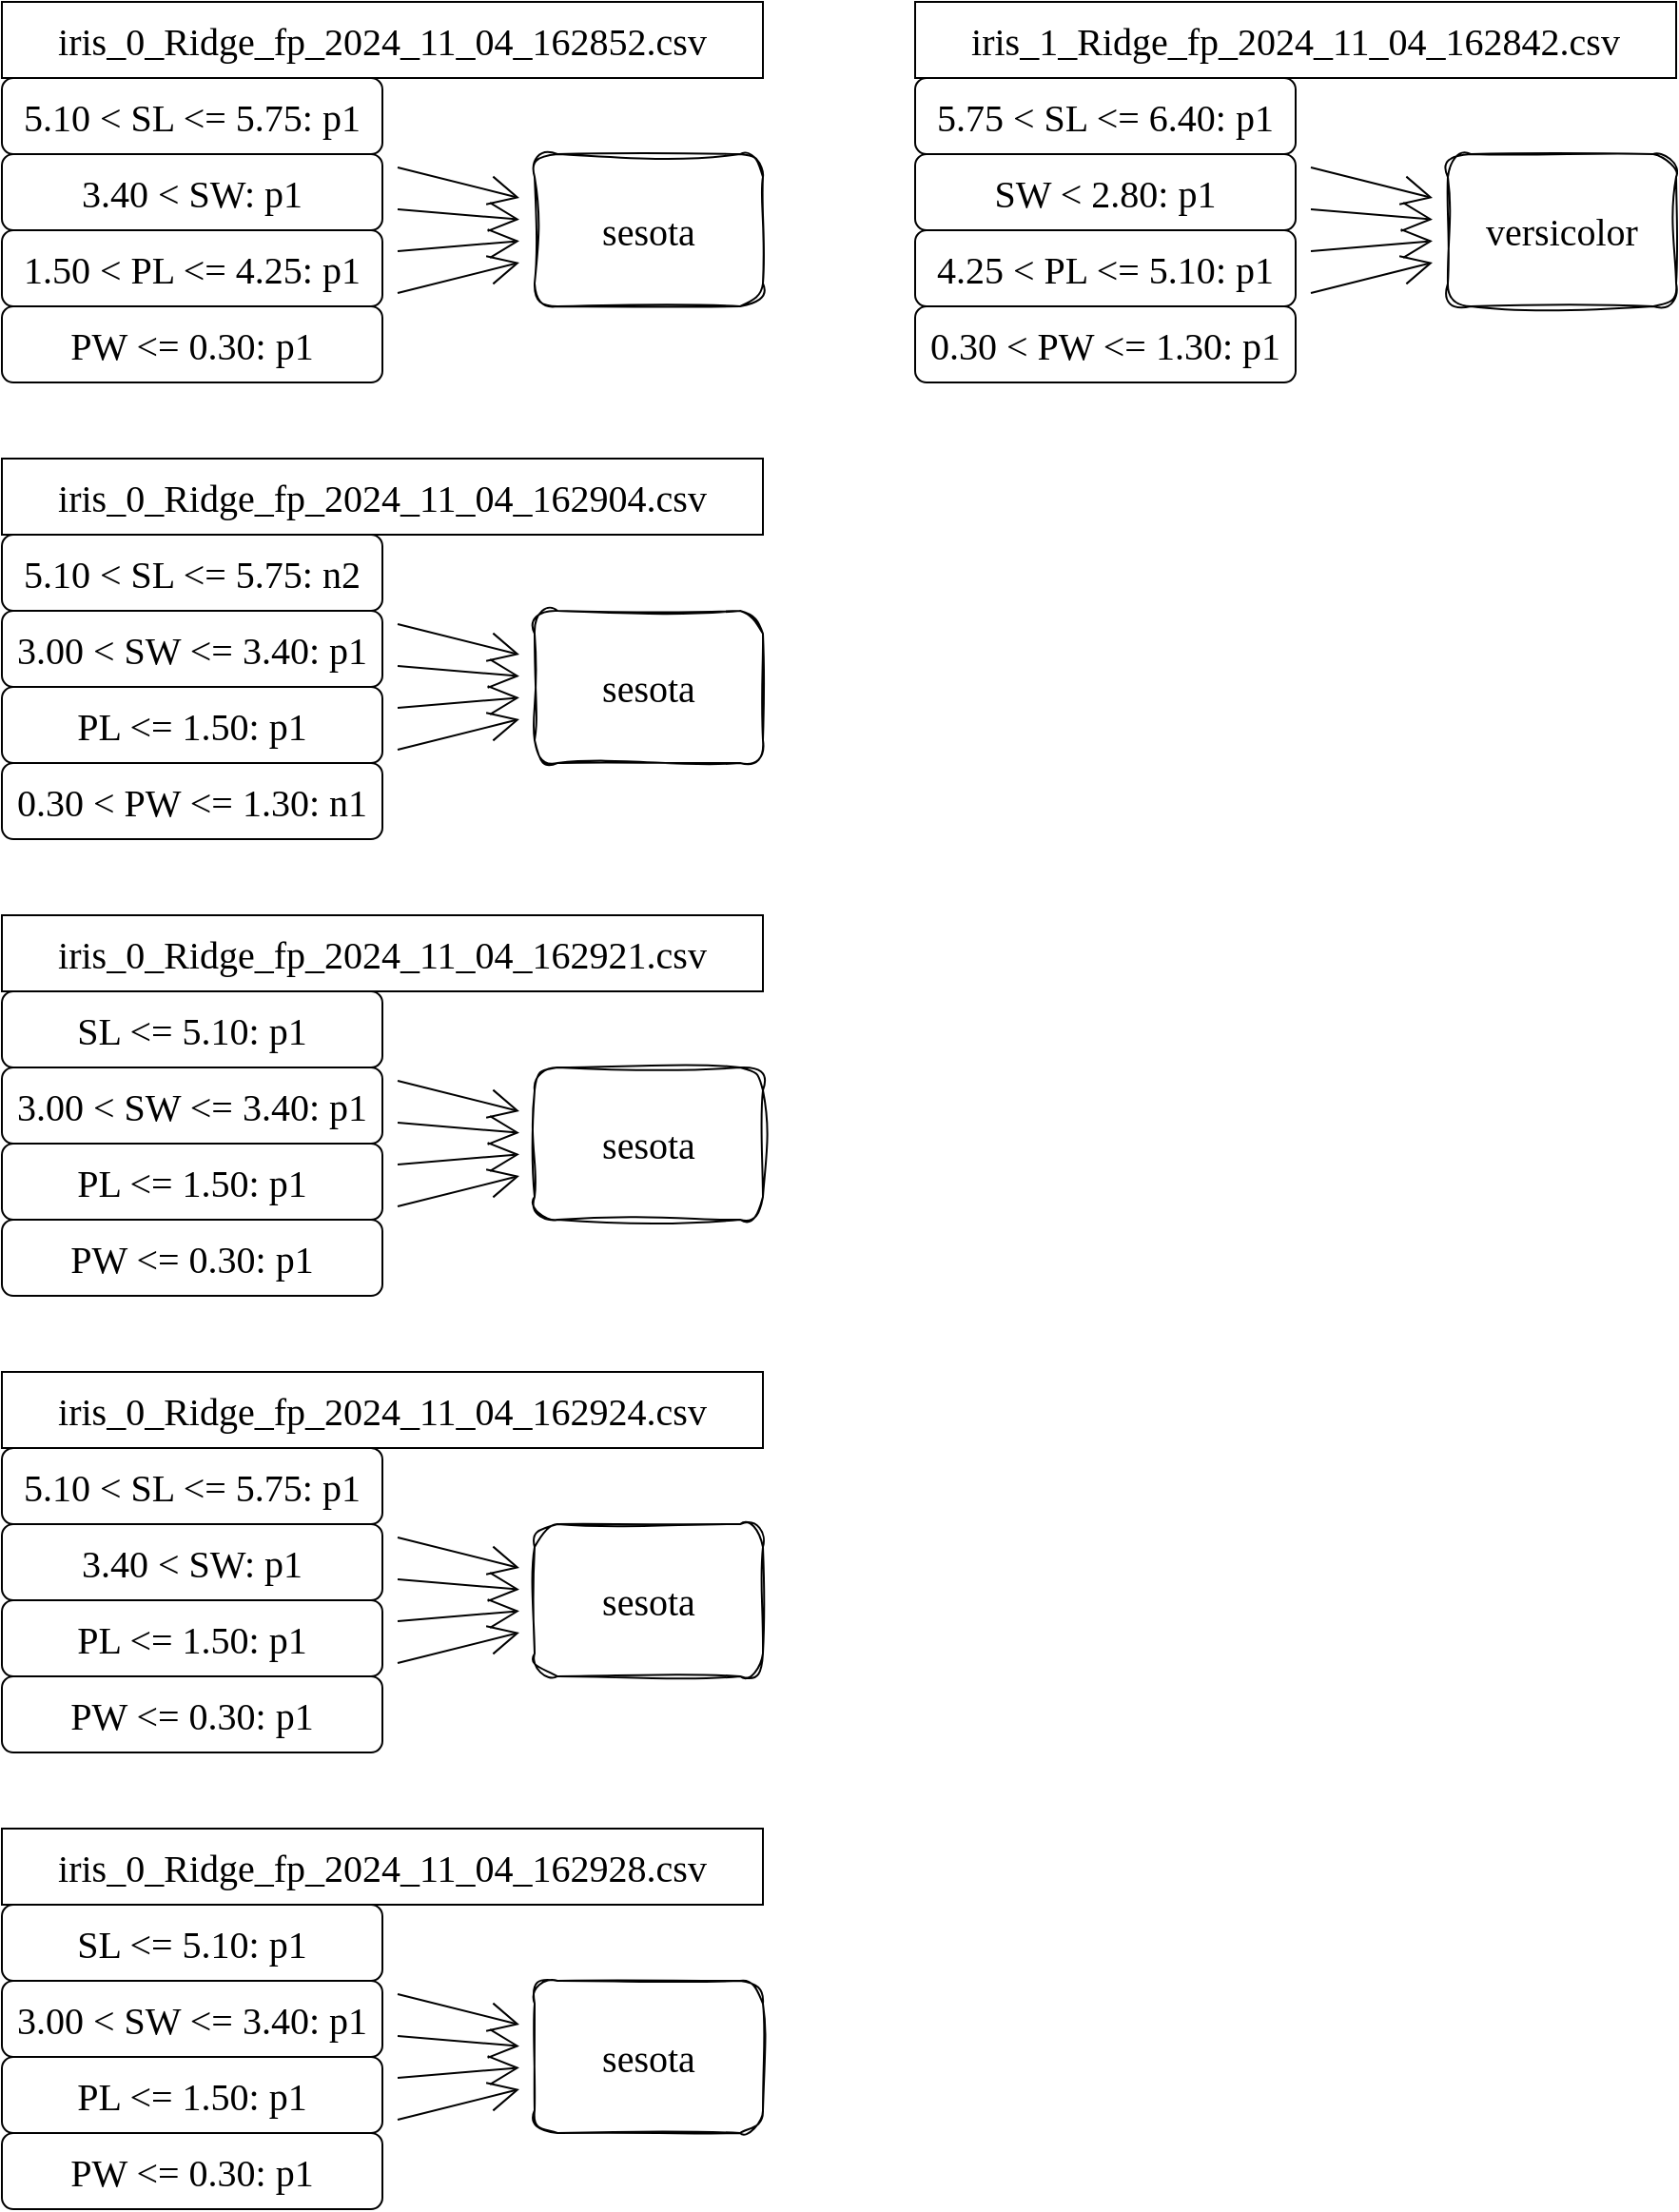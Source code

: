 <mxfile version="24.7.17">
  <diagram name="Page-1" id="emXwoQElGsBJx4wPXqjg">
    <mxGraphModel dx="2693" dy="1219" grid="1" gridSize="10" guides="1" tooltips="1" connect="1" arrows="1" fold="1" page="1" pageScale="1" pageWidth="850" pageHeight="1100" math="0" shadow="0">
      <root>
        <mxCell id="0" />
        <mxCell id="1" parent="0" />
        <mxCell id="acVLIip2d5TXFT_uysF2-4" style="edgeStyle=none;curved=1;rounded=0;orthogonalLoop=1;jettySize=auto;html=1;fontFamily=Architects Daughter;fontSource=https%3A%2F%2Ffonts.googleapis.com%2Fcss%3Ffamily%3DArchitects%2BDaughter;fontSize=16;startSize=14;endArrow=open;endSize=14;sourcePerimeterSpacing=8;targetPerimeterSpacing=8;endFill=0;" edge="1" parent="1" source="Z_r1T4huVq3F6B1xQD4C-1" target="acVLIip2d5TXFT_uysF2-3">
          <mxGeometry relative="1" as="geometry">
            <mxPoint x="-580" y="280" as="targetPoint" />
          </mxGeometry>
        </mxCell>
        <mxCell id="Z_r1T4huVq3F6B1xQD4C-1" value="PW &amp;lt;= 0.30: p1" style="whiteSpace=wrap;html=1;fontFamily=Garamond;fontSize=20;rounded=1;glass=0;shadow=0;" parent="1" vertex="1">
          <mxGeometry x="-840" y="200" width="200" height="40" as="geometry" />
        </mxCell>
        <mxCell id="acVLIip2d5TXFT_uysF2-5" style="edgeStyle=none;curved=1;rounded=0;orthogonalLoop=1;jettySize=auto;html=1;fontFamily=Architects Daughter;fontSource=https%3A%2F%2Ffonts.googleapis.com%2Fcss%3Ffamily%3DArchitects%2BDaughter;fontSize=16;startSize=14;endArrow=open;endSize=14;sourcePerimeterSpacing=8;targetPerimeterSpacing=8;" edge="1" parent="1" source="acVLIip2d5TXFT_uysF2-2" target="acVLIip2d5TXFT_uysF2-3">
          <mxGeometry relative="1" as="geometry" />
        </mxCell>
        <mxCell id="acVLIip2d5TXFT_uysF2-2" value="3.40 &amp;lt; SW: p1" style="whiteSpace=wrap;html=1;fontFamily=Garamond;fontSize=20;rounded=1;glass=0;shadow=0;" vertex="1" parent="1">
          <mxGeometry x="-840" y="120" width="200" height="40" as="geometry" />
        </mxCell>
        <mxCell id="acVLIip2d5TXFT_uysF2-3" value="sesota" style="whiteSpace=wrap;html=1;fontFamily=Garamond;fontSize=20;rounded=1;glass=0;shadow=0;sketch=1;curveFitting=1;jiggle=2;" vertex="1" parent="1">
          <mxGeometry x="-560" y="120" width="120" height="80" as="geometry" />
        </mxCell>
        <mxCell id="acVLIip2d5TXFT_uysF2-6" value="5.10 &amp;lt; SL &amp;lt;= 5.75: p1" style="whiteSpace=wrap;html=1;fontFamily=Garamond;fontSize=20;rounded=1;glass=0;shadow=0;" vertex="1" parent="1">
          <mxGeometry x="-840" y="80" width="200" height="40" as="geometry" />
        </mxCell>
        <mxCell id="acVLIip2d5TXFT_uysF2-9" style="edgeStyle=none;curved=1;rounded=0;orthogonalLoop=1;jettySize=auto;html=1;fontFamily=Architects Daughter;fontSource=https%3A%2F%2Ffonts.googleapis.com%2Fcss%3Ffamily%3DArchitects%2BDaughter;fontSize=16;startSize=14;endArrow=open;endSize=14;sourcePerimeterSpacing=8;targetPerimeterSpacing=8;" edge="1" parent="1" source="acVLIip2d5TXFT_uysF2-6" target="acVLIip2d5TXFT_uysF2-3">
          <mxGeometry relative="1" as="geometry">
            <mxPoint x="-249" y="220" as="sourcePoint" />
            <mxPoint x="-370" y="394" as="targetPoint" />
          </mxGeometry>
        </mxCell>
        <mxCell id="acVLIip2d5TXFT_uysF2-13" value="1.50 &amp;lt; PL &amp;lt;= 4.25: p1" style="whiteSpace=wrap;html=1;fontFamily=Garamond;fontSize=20;rounded=1;glass=0;shadow=0;" vertex="1" parent="1">
          <mxGeometry x="-840" y="160" width="200" height="40" as="geometry" />
        </mxCell>
        <mxCell id="acVLIip2d5TXFT_uysF2-18" style="edgeStyle=none;curved=1;rounded=0;orthogonalLoop=1;jettySize=auto;html=1;fontFamily=Architects Daughter;fontSource=https%3A%2F%2Ffonts.googleapis.com%2Fcss%3Ffamily%3DArchitects%2BDaughter;fontSize=16;startSize=14;endArrow=open;endSize=14;sourcePerimeterSpacing=8;targetPerimeterSpacing=8;" edge="1" parent="1" source="acVLIip2d5TXFT_uysF2-13" target="acVLIip2d5TXFT_uysF2-3">
          <mxGeometry relative="1" as="geometry">
            <mxPoint x="-560" y="339" as="sourcePoint" />
            <mxPoint x="-648" y="310" as="targetPoint" />
          </mxGeometry>
        </mxCell>
        <mxCell id="acVLIip2d5TXFT_uysF2-19" value="&lt;font face=&quot;Garamond&quot; style=&quot;font-size: 20px;&quot;&gt;iris_0_Ridge_fp_2024_11_04_162852.csv&lt;/font&gt;" style="rounded=0;whiteSpace=wrap;html=1;fontFamily=Architects Daughter;fontSource=https%3A%2F%2Ffonts.googleapis.com%2Fcss%3Ffamily%3DArchitects%2BDaughter;" vertex="1" parent="1">
          <mxGeometry x="-840" y="40" width="400" height="40" as="geometry" />
        </mxCell>
        <mxCell id="acVLIip2d5TXFT_uysF2-20" style="rounded=0;orthogonalLoop=1;jettySize=auto;html=1;fontFamily=Architects Daughter;fontSource=https%3A%2F%2Ffonts.googleapis.com%2Fcss%3Ffamily%3DArchitects%2BDaughter;fontSize=16;startSize=14;endArrow=open;endSize=14;sourcePerimeterSpacing=8;targetPerimeterSpacing=8;" edge="1" source="acVLIip2d5TXFT_uysF2-22" target="acVLIip2d5TXFT_uysF2-25" parent="1">
          <mxGeometry relative="1" as="geometry">
            <mxPoint x="-580" y="520" as="targetPoint" />
          </mxGeometry>
        </mxCell>
        <mxCell id="acVLIip2d5TXFT_uysF2-22" value="0.30 &amp;lt; PW &amp;lt;= 1.30: n1" style="whiteSpace=wrap;html=1;fontFamily=Garamond;fontSize=20;rounded=1;glass=0;shadow=0;" vertex="1" parent="1">
          <mxGeometry x="-840" y="440" width="200" height="40" as="geometry" />
        </mxCell>
        <mxCell id="acVLIip2d5TXFT_uysF2-23" style="edgeStyle=none;curved=1;rounded=0;orthogonalLoop=1;jettySize=auto;html=1;fontFamily=Architects Daughter;fontSource=https%3A%2F%2Ffonts.googleapis.com%2Fcss%3Ffamily%3DArchitects%2BDaughter;fontSize=16;startSize=14;endArrow=open;endSize=14;sourcePerimeterSpacing=8;targetPerimeterSpacing=8;" edge="1" source="acVLIip2d5TXFT_uysF2-24" target="acVLIip2d5TXFT_uysF2-25" parent="1">
          <mxGeometry relative="1" as="geometry" />
        </mxCell>
        <mxCell id="acVLIip2d5TXFT_uysF2-24" value="3.00 &amp;lt; SW &amp;lt;= 3.40: p1" style="whiteSpace=wrap;html=1;fontFamily=Garamond;fontSize=20;rounded=1;glass=0;shadow=0;" vertex="1" parent="1">
          <mxGeometry x="-840" y="360" width="200" height="40" as="geometry" />
        </mxCell>
        <mxCell id="acVLIip2d5TXFT_uysF2-25" value="sesota" style="whiteSpace=wrap;html=1;fontFamily=Garamond;fontSize=20;rounded=1;glass=0;shadow=0;sketch=1;curveFitting=1;jiggle=2;" vertex="1" parent="1">
          <mxGeometry x="-560" y="360" width="120" height="80" as="geometry" />
        </mxCell>
        <mxCell id="acVLIip2d5TXFT_uysF2-26" value="5.10 &amp;lt; SL &amp;lt;= 5.75: n2" style="whiteSpace=wrap;html=1;fontFamily=Garamond;fontSize=20;rounded=1;glass=0;shadow=0;" vertex="1" parent="1">
          <mxGeometry x="-840" y="320" width="200" height="40" as="geometry" />
        </mxCell>
        <mxCell id="acVLIip2d5TXFT_uysF2-27" style="rounded=0;orthogonalLoop=1;jettySize=auto;html=1;fontFamily=Architects Daughter;fontSource=https%3A%2F%2Ffonts.googleapis.com%2Fcss%3Ffamily%3DArchitects%2BDaughter;fontSize=16;startSize=14;endArrow=open;endSize=14;sourcePerimeterSpacing=8;targetPerimeterSpacing=8;" edge="1" source="acVLIip2d5TXFT_uysF2-26" target="acVLIip2d5TXFT_uysF2-25" parent="1">
          <mxGeometry relative="1" as="geometry">
            <mxPoint x="-249" y="460" as="sourcePoint" />
            <mxPoint x="-370" y="634" as="targetPoint" />
          </mxGeometry>
        </mxCell>
        <mxCell id="acVLIip2d5TXFT_uysF2-29" value="PL &amp;lt;= 1.50: p1" style="whiteSpace=wrap;html=1;fontFamily=Garamond;fontSize=20;rounded=1;glass=0;shadow=0;" vertex="1" parent="1">
          <mxGeometry x="-840" y="400" width="200" height="40" as="geometry" />
        </mxCell>
        <mxCell id="acVLIip2d5TXFT_uysF2-34" style="edgeStyle=none;curved=1;rounded=0;orthogonalLoop=1;jettySize=auto;html=1;fontFamily=Architects Daughter;fontSource=https%3A%2F%2Ffonts.googleapis.com%2Fcss%3Ffamily%3DArchitects%2BDaughter;fontSize=16;startSize=14;endArrow=open;endSize=14;sourcePerimeterSpacing=8;targetPerimeterSpacing=8;" edge="1" source="acVLIip2d5TXFT_uysF2-29" target="acVLIip2d5TXFT_uysF2-25" parent="1">
          <mxGeometry relative="1" as="geometry">
            <mxPoint x="-560" y="579" as="sourcePoint" />
            <mxPoint x="-648" y="550" as="targetPoint" />
          </mxGeometry>
        </mxCell>
        <mxCell id="acVLIip2d5TXFT_uysF2-35" value="&lt;font face=&quot;Garamond&quot; style=&quot;font-size: 20px;&quot;&gt;iris_0_Ridge_fp_2024_11_04_162904.csv&lt;/font&gt;" style="rounded=0;whiteSpace=wrap;html=1;fontFamily=Architects Daughter;fontSource=https%3A%2F%2Ffonts.googleapis.com%2Fcss%3Ffamily%3DArchitects%2BDaughter;" vertex="1" parent="1">
          <mxGeometry x="-840" y="280" width="400" height="40" as="geometry" />
        </mxCell>
        <mxCell id="acVLIip2d5TXFT_uysF2-37" style="rounded=0;orthogonalLoop=1;jettySize=auto;html=1;fontFamily=Architects Daughter;fontSource=https%3A%2F%2Ffonts.googleapis.com%2Fcss%3Ffamily%3DArchitects%2BDaughter;fontSize=16;startSize=14;endArrow=open;endSize=14;sourcePerimeterSpacing=8;targetPerimeterSpacing=8;" edge="1" source="acVLIip2d5TXFT_uysF2-38" target="acVLIip2d5TXFT_uysF2-41" parent="1">
          <mxGeometry relative="1" as="geometry">
            <mxPoint x="-580" y="760" as="targetPoint" />
          </mxGeometry>
        </mxCell>
        <mxCell id="acVLIip2d5TXFT_uysF2-38" value="PW &amp;lt;= 0.30: p1" style="whiteSpace=wrap;html=1;fontFamily=Garamond;fontSize=20;rounded=1;glass=0;shadow=0;" vertex="1" parent="1">
          <mxGeometry x="-840" y="680" width="200" height="40" as="geometry" />
        </mxCell>
        <mxCell id="acVLIip2d5TXFT_uysF2-39" style="edgeStyle=none;curved=1;rounded=0;orthogonalLoop=1;jettySize=auto;html=1;fontFamily=Architects Daughter;fontSource=https%3A%2F%2Ffonts.googleapis.com%2Fcss%3Ffamily%3DArchitects%2BDaughter;fontSize=16;startSize=14;endArrow=open;endSize=14;sourcePerimeterSpacing=8;targetPerimeterSpacing=8;" edge="1" source="acVLIip2d5TXFT_uysF2-40" target="acVLIip2d5TXFT_uysF2-41" parent="1">
          <mxGeometry relative="1" as="geometry" />
        </mxCell>
        <mxCell id="acVLIip2d5TXFT_uysF2-40" value="3.00 &amp;lt; SW &amp;lt;= 3.40: p1" style="whiteSpace=wrap;html=1;fontFamily=Garamond;fontSize=20;rounded=1;glass=0;shadow=0;" vertex="1" parent="1">
          <mxGeometry x="-840" y="600" width="200" height="40" as="geometry" />
        </mxCell>
        <mxCell id="acVLIip2d5TXFT_uysF2-41" value="sesota" style="whiteSpace=wrap;html=1;fontFamily=Garamond;fontSize=20;rounded=1;glass=0;shadow=0;sketch=1;curveFitting=1;jiggle=2;" vertex="1" parent="1">
          <mxGeometry x="-560" y="600" width="120" height="80" as="geometry" />
        </mxCell>
        <mxCell id="acVLIip2d5TXFT_uysF2-42" value="SL &amp;lt;= 5.10: p1" style="whiteSpace=wrap;html=1;fontFamily=Garamond;fontSize=20;rounded=1;glass=0;shadow=0;" vertex="1" parent="1">
          <mxGeometry x="-840" y="560" width="200" height="40" as="geometry" />
        </mxCell>
        <mxCell id="acVLIip2d5TXFT_uysF2-43" style="rounded=0;orthogonalLoop=1;jettySize=auto;html=1;fontFamily=Architects Daughter;fontSource=https%3A%2F%2Ffonts.googleapis.com%2Fcss%3Ffamily%3DArchitects%2BDaughter;fontSize=16;startSize=14;endArrow=open;endSize=14;sourcePerimeterSpacing=8;targetPerimeterSpacing=8;" edge="1" source="acVLIip2d5TXFT_uysF2-42" target="acVLIip2d5TXFT_uysF2-41" parent="1">
          <mxGeometry relative="1" as="geometry">
            <mxPoint x="-249" y="700" as="sourcePoint" />
            <mxPoint x="-370" y="874" as="targetPoint" />
          </mxGeometry>
        </mxCell>
        <mxCell id="acVLIip2d5TXFT_uysF2-44" value="PL &amp;lt;= 1.50: p1" style="whiteSpace=wrap;html=1;fontFamily=Garamond;fontSize=20;rounded=1;glass=0;shadow=0;" vertex="1" parent="1">
          <mxGeometry x="-840" y="640" width="200" height="40" as="geometry" />
        </mxCell>
        <mxCell id="acVLIip2d5TXFT_uysF2-45" style="edgeStyle=none;curved=1;rounded=0;orthogonalLoop=1;jettySize=auto;html=1;fontFamily=Architects Daughter;fontSource=https%3A%2F%2Ffonts.googleapis.com%2Fcss%3Ffamily%3DArchitects%2BDaughter;fontSize=16;startSize=14;endArrow=open;endSize=14;sourcePerimeterSpacing=8;targetPerimeterSpacing=8;" edge="1" source="acVLIip2d5TXFT_uysF2-44" target="acVLIip2d5TXFT_uysF2-41" parent="1">
          <mxGeometry relative="1" as="geometry">
            <mxPoint x="-560" y="819" as="sourcePoint" />
            <mxPoint x="-648" y="790" as="targetPoint" />
          </mxGeometry>
        </mxCell>
        <mxCell id="acVLIip2d5TXFT_uysF2-46" value="&lt;font face=&quot;Garamond&quot; style=&quot;font-size: 20px;&quot;&gt;iris_0_Ridge_fp_2024_11_04_162921.csv&lt;/font&gt;" style="rounded=0;whiteSpace=wrap;html=1;fontFamily=Architects Daughter;fontSource=https%3A%2F%2Ffonts.googleapis.com%2Fcss%3Ffamily%3DArchitects%2BDaughter;" vertex="1" parent="1">
          <mxGeometry x="-840" y="520" width="400" height="40" as="geometry" />
        </mxCell>
        <mxCell id="acVLIip2d5TXFT_uysF2-47" style="rounded=0;orthogonalLoop=1;jettySize=auto;html=1;fontFamily=Architects Daughter;fontSource=https%3A%2F%2Ffonts.googleapis.com%2Fcss%3Ffamily%3DArchitects%2BDaughter;fontSize=16;startSize=14;endArrow=open;endSize=14;sourcePerimeterSpacing=8;targetPerimeterSpacing=8;" edge="1" source="acVLIip2d5TXFT_uysF2-48" target="acVLIip2d5TXFT_uysF2-51" parent="1">
          <mxGeometry relative="1" as="geometry">
            <mxPoint x="-580" y="1000" as="targetPoint" />
          </mxGeometry>
        </mxCell>
        <mxCell id="acVLIip2d5TXFT_uysF2-48" value="PW &amp;lt;= 0.30: p1" style="whiteSpace=wrap;html=1;fontFamily=Garamond;fontSize=20;rounded=1;glass=0;shadow=0;" vertex="1" parent="1">
          <mxGeometry x="-840" y="920" width="200" height="40" as="geometry" />
        </mxCell>
        <mxCell id="acVLIip2d5TXFT_uysF2-49" style="edgeStyle=none;curved=1;rounded=0;orthogonalLoop=1;jettySize=auto;html=1;fontFamily=Architects Daughter;fontSource=https%3A%2F%2Ffonts.googleapis.com%2Fcss%3Ffamily%3DArchitects%2BDaughter;fontSize=16;startSize=14;endArrow=open;endSize=14;sourcePerimeterSpacing=8;targetPerimeterSpacing=8;" edge="1" source="acVLIip2d5TXFT_uysF2-50" target="acVLIip2d5TXFT_uysF2-51" parent="1">
          <mxGeometry relative="1" as="geometry" />
        </mxCell>
        <mxCell id="acVLIip2d5TXFT_uysF2-50" value="3.40 &amp;lt; SW: p1" style="whiteSpace=wrap;html=1;fontFamily=Garamond;fontSize=20;rounded=1;glass=0;shadow=0;" vertex="1" parent="1">
          <mxGeometry x="-840" y="840" width="200" height="40" as="geometry" />
        </mxCell>
        <mxCell id="acVLIip2d5TXFT_uysF2-51" value="sesota" style="whiteSpace=wrap;html=1;fontFamily=Garamond;fontSize=20;rounded=1;glass=0;shadow=0;sketch=1;curveFitting=1;jiggle=2;" vertex="1" parent="1">
          <mxGeometry x="-560" y="840" width="120" height="80" as="geometry" />
        </mxCell>
        <mxCell id="acVLIip2d5TXFT_uysF2-52" value="5.10 &amp;lt; SL &amp;lt;= 5.75: p1" style="whiteSpace=wrap;html=1;fontFamily=Garamond;fontSize=20;rounded=1;glass=0;shadow=0;" vertex="1" parent="1">
          <mxGeometry x="-840" y="800" width="200" height="40" as="geometry" />
        </mxCell>
        <mxCell id="acVLIip2d5TXFT_uysF2-53" style="rounded=0;orthogonalLoop=1;jettySize=auto;html=1;fontFamily=Architects Daughter;fontSource=https%3A%2F%2Ffonts.googleapis.com%2Fcss%3Ffamily%3DArchitects%2BDaughter;fontSize=16;startSize=14;endArrow=open;endSize=14;sourcePerimeterSpacing=8;targetPerimeterSpacing=8;" edge="1" source="acVLIip2d5TXFT_uysF2-52" target="acVLIip2d5TXFT_uysF2-51" parent="1">
          <mxGeometry relative="1" as="geometry">
            <mxPoint x="-249" y="940" as="sourcePoint" />
            <mxPoint x="-370" y="1114" as="targetPoint" />
          </mxGeometry>
        </mxCell>
        <mxCell id="acVLIip2d5TXFT_uysF2-54" value="PL &amp;lt;= 1.50: p1" style="whiteSpace=wrap;html=1;fontFamily=Garamond;fontSize=20;rounded=1;glass=0;shadow=0;" vertex="1" parent="1">
          <mxGeometry x="-840" y="880" width="200" height="40" as="geometry" />
        </mxCell>
        <mxCell id="acVLIip2d5TXFT_uysF2-55" style="edgeStyle=none;curved=1;rounded=0;orthogonalLoop=1;jettySize=auto;html=1;fontFamily=Architects Daughter;fontSource=https%3A%2F%2Ffonts.googleapis.com%2Fcss%3Ffamily%3DArchitects%2BDaughter;fontSize=16;startSize=14;endArrow=open;endSize=14;sourcePerimeterSpacing=8;targetPerimeterSpacing=8;" edge="1" source="acVLIip2d5TXFT_uysF2-54" target="acVLIip2d5TXFT_uysF2-51" parent="1">
          <mxGeometry relative="1" as="geometry">
            <mxPoint x="-560" y="1059" as="sourcePoint" />
            <mxPoint x="-648" y="1030" as="targetPoint" />
          </mxGeometry>
        </mxCell>
        <mxCell id="acVLIip2d5TXFT_uysF2-56" value="&lt;font face=&quot;Garamond&quot; style=&quot;font-size: 20px;&quot;&gt;iris_0_Ridge_fp_2024_11_04_162924.csv&lt;/font&gt;" style="rounded=0;whiteSpace=wrap;html=1;fontFamily=Architects Daughter;fontSource=https%3A%2F%2Ffonts.googleapis.com%2Fcss%3Ffamily%3DArchitects%2BDaughter;" vertex="1" parent="1">
          <mxGeometry x="-840" y="760" width="400" height="40" as="geometry" />
        </mxCell>
        <mxCell id="acVLIip2d5TXFT_uysF2-57" style="rounded=0;orthogonalLoop=1;jettySize=auto;html=1;fontFamily=Architects Daughter;fontSource=https%3A%2F%2Ffonts.googleapis.com%2Fcss%3Ffamily%3DArchitects%2BDaughter;fontSize=16;startSize=14;endArrow=open;endSize=14;sourcePerimeterSpacing=8;targetPerimeterSpacing=8;" edge="1" source="acVLIip2d5TXFT_uysF2-58" target="acVLIip2d5TXFT_uysF2-61" parent="1">
          <mxGeometry relative="1" as="geometry">
            <mxPoint x="-580" y="1240" as="targetPoint" />
          </mxGeometry>
        </mxCell>
        <mxCell id="acVLIip2d5TXFT_uysF2-58" value="PW &amp;lt;= 0.30: p1" style="whiteSpace=wrap;html=1;fontFamily=Garamond;fontSize=20;rounded=1;glass=0;shadow=0;" vertex="1" parent="1">
          <mxGeometry x="-840" y="1160" width="200" height="40" as="geometry" />
        </mxCell>
        <mxCell id="acVLIip2d5TXFT_uysF2-59" style="edgeStyle=none;curved=1;rounded=0;orthogonalLoop=1;jettySize=auto;html=1;fontFamily=Architects Daughter;fontSource=https%3A%2F%2Ffonts.googleapis.com%2Fcss%3Ffamily%3DArchitects%2BDaughter;fontSize=16;startSize=14;endArrow=open;endSize=14;sourcePerimeterSpacing=8;targetPerimeterSpacing=8;" edge="1" source="acVLIip2d5TXFT_uysF2-60" target="acVLIip2d5TXFT_uysF2-61" parent="1">
          <mxGeometry relative="1" as="geometry" />
        </mxCell>
        <mxCell id="acVLIip2d5TXFT_uysF2-60" value="3.00 &amp;lt; SW &amp;lt;= 3.40: p1" style="whiteSpace=wrap;html=1;fontFamily=Garamond;fontSize=20;rounded=1;glass=0;shadow=0;" vertex="1" parent="1">
          <mxGeometry x="-840" y="1080" width="200" height="40" as="geometry" />
        </mxCell>
        <mxCell id="acVLIip2d5TXFT_uysF2-61" value="sesota" style="whiteSpace=wrap;html=1;fontFamily=Garamond;fontSize=20;rounded=1;glass=0;shadow=0;sketch=1;curveFitting=1;jiggle=2;" vertex="1" parent="1">
          <mxGeometry x="-560" y="1080" width="120" height="80" as="geometry" />
        </mxCell>
        <mxCell id="acVLIip2d5TXFT_uysF2-62" value="SL &amp;lt;= 5.10: p1" style="whiteSpace=wrap;html=1;fontFamily=Garamond;fontSize=20;rounded=1;glass=0;shadow=0;" vertex="1" parent="1">
          <mxGeometry x="-840" y="1040" width="200" height="40" as="geometry" />
        </mxCell>
        <mxCell id="acVLIip2d5TXFT_uysF2-63" style="rounded=0;orthogonalLoop=1;jettySize=auto;html=1;fontFamily=Architects Daughter;fontSource=https%3A%2F%2Ffonts.googleapis.com%2Fcss%3Ffamily%3DArchitects%2BDaughter;fontSize=16;startSize=14;endArrow=open;endSize=14;sourcePerimeterSpacing=8;targetPerimeterSpacing=8;" edge="1" source="acVLIip2d5TXFT_uysF2-62" target="acVLIip2d5TXFT_uysF2-61" parent="1">
          <mxGeometry relative="1" as="geometry">
            <mxPoint x="-249" y="1180" as="sourcePoint" />
            <mxPoint x="-370" y="1354" as="targetPoint" />
          </mxGeometry>
        </mxCell>
        <mxCell id="acVLIip2d5TXFT_uysF2-64" value="PL &amp;lt;= 1.50: p1" style="whiteSpace=wrap;html=1;fontFamily=Garamond;fontSize=20;rounded=1;glass=0;shadow=0;" vertex="1" parent="1">
          <mxGeometry x="-840" y="1120" width="200" height="40" as="geometry" />
        </mxCell>
        <mxCell id="acVLIip2d5TXFT_uysF2-65" style="edgeStyle=none;curved=1;rounded=0;orthogonalLoop=1;jettySize=auto;html=1;fontFamily=Architects Daughter;fontSource=https%3A%2F%2Ffonts.googleapis.com%2Fcss%3Ffamily%3DArchitects%2BDaughter;fontSize=16;startSize=14;endArrow=open;endSize=14;sourcePerimeterSpacing=8;targetPerimeterSpacing=8;" edge="1" source="acVLIip2d5TXFT_uysF2-64" target="acVLIip2d5TXFT_uysF2-61" parent="1">
          <mxGeometry relative="1" as="geometry">
            <mxPoint x="-560" y="1299" as="sourcePoint" />
            <mxPoint x="-648" y="1270" as="targetPoint" />
          </mxGeometry>
        </mxCell>
        <mxCell id="acVLIip2d5TXFT_uysF2-66" value="&lt;font face=&quot;Garamond&quot; style=&quot;font-size: 20px;&quot;&gt;iris_0_Ridge_fp_2024_11_04_162928.csv&lt;/font&gt;" style="rounded=0;whiteSpace=wrap;html=1;fontFamily=Architects Daughter;fontSource=https%3A%2F%2Ffonts.googleapis.com%2Fcss%3Ffamily%3DArchitects%2BDaughter;" vertex="1" parent="1">
          <mxGeometry x="-840" y="1000" width="400" height="40" as="geometry" />
        </mxCell>
        <mxCell id="acVLIip2d5TXFT_uysF2-67" style="edgeStyle=none;curved=1;rounded=0;orthogonalLoop=1;jettySize=auto;html=1;fontFamily=Architects Daughter;fontSource=https%3A%2F%2Ffonts.googleapis.com%2Fcss%3Ffamily%3DArchitects%2BDaughter;fontSize=16;startSize=14;endArrow=open;endSize=14;sourcePerimeterSpacing=8;targetPerimeterSpacing=8;endFill=0;" edge="1" source="acVLIip2d5TXFT_uysF2-68" target="acVLIip2d5TXFT_uysF2-71" parent="1">
          <mxGeometry relative="1" as="geometry">
            <mxPoint x="-100" y="280" as="targetPoint" />
          </mxGeometry>
        </mxCell>
        <mxCell id="acVLIip2d5TXFT_uysF2-68" value="0.30 &amp;lt; PW &amp;lt;= 1.30: p1" style="whiteSpace=wrap;html=1;fontFamily=Garamond;fontSize=20;rounded=1;glass=0;shadow=0;" vertex="1" parent="1">
          <mxGeometry x="-360" y="200" width="200" height="40" as="geometry" />
        </mxCell>
        <mxCell id="acVLIip2d5TXFT_uysF2-69" style="edgeStyle=none;curved=1;rounded=0;orthogonalLoop=1;jettySize=auto;html=1;fontFamily=Architects Daughter;fontSource=https%3A%2F%2Ffonts.googleapis.com%2Fcss%3Ffamily%3DArchitects%2BDaughter;fontSize=16;startSize=14;endArrow=open;endSize=14;sourcePerimeterSpacing=8;targetPerimeterSpacing=8;" edge="1" source="acVLIip2d5TXFT_uysF2-70" target="acVLIip2d5TXFT_uysF2-71" parent="1">
          <mxGeometry relative="1" as="geometry" />
        </mxCell>
        <mxCell id="acVLIip2d5TXFT_uysF2-70" value="SW &amp;lt; 2.80: p1" style="whiteSpace=wrap;html=1;fontFamily=Garamond;fontSize=20;rounded=1;glass=0;shadow=0;" vertex="1" parent="1">
          <mxGeometry x="-360" y="120" width="200" height="40" as="geometry" />
        </mxCell>
        <mxCell id="acVLIip2d5TXFT_uysF2-71" value="versicolor" style="whiteSpace=wrap;html=1;fontFamily=Garamond;fontSize=20;rounded=1;glass=0;shadow=0;sketch=1;curveFitting=1;jiggle=2;" vertex="1" parent="1">
          <mxGeometry x="-80" y="120" width="120" height="80" as="geometry" />
        </mxCell>
        <mxCell id="acVLIip2d5TXFT_uysF2-72" value="5.75 &amp;lt; SL &amp;lt;= 6.40: p1" style="whiteSpace=wrap;html=1;fontFamily=Garamond;fontSize=20;rounded=1;glass=0;shadow=0;" vertex="1" parent="1">
          <mxGeometry x="-360" y="80" width="200" height="40" as="geometry" />
        </mxCell>
        <mxCell id="acVLIip2d5TXFT_uysF2-73" style="edgeStyle=none;curved=1;rounded=0;orthogonalLoop=1;jettySize=auto;html=1;fontFamily=Architects Daughter;fontSource=https%3A%2F%2Ffonts.googleapis.com%2Fcss%3Ffamily%3DArchitects%2BDaughter;fontSize=16;startSize=14;endArrow=open;endSize=14;sourcePerimeterSpacing=8;targetPerimeterSpacing=8;" edge="1" source="acVLIip2d5TXFT_uysF2-72" target="acVLIip2d5TXFT_uysF2-71" parent="1">
          <mxGeometry relative="1" as="geometry">
            <mxPoint x="231" y="220" as="sourcePoint" />
            <mxPoint x="110" y="394" as="targetPoint" />
          </mxGeometry>
        </mxCell>
        <mxCell id="acVLIip2d5TXFT_uysF2-74" value="4.25 &amp;lt; PL &amp;lt;= 5.10&lt;span style=&quot;background-color: initial;&quot;&gt;: p1&lt;/span&gt;" style="whiteSpace=wrap;html=1;fontFamily=Garamond;fontSize=20;rounded=1;glass=0;shadow=0;" vertex="1" parent="1">
          <mxGeometry x="-360" y="160" width="200" height="40" as="geometry" />
        </mxCell>
        <mxCell id="acVLIip2d5TXFT_uysF2-75" style="edgeStyle=none;curved=1;rounded=0;orthogonalLoop=1;jettySize=auto;html=1;fontFamily=Architects Daughter;fontSource=https%3A%2F%2Ffonts.googleapis.com%2Fcss%3Ffamily%3DArchitects%2BDaughter;fontSize=16;startSize=14;endArrow=open;endSize=14;sourcePerimeterSpacing=8;targetPerimeterSpacing=8;" edge="1" source="acVLIip2d5TXFT_uysF2-74" target="acVLIip2d5TXFT_uysF2-71" parent="1">
          <mxGeometry relative="1" as="geometry">
            <mxPoint x="-80" y="339" as="sourcePoint" />
            <mxPoint x="-168" y="310" as="targetPoint" />
          </mxGeometry>
        </mxCell>
        <mxCell id="acVLIip2d5TXFT_uysF2-76" value="&lt;font face=&quot;Garamond&quot; style=&quot;font-size: 20px;&quot;&gt;iris_1_Ridge_fp_2024_11_04_162842.csv&lt;/font&gt;" style="rounded=0;whiteSpace=wrap;html=1;fontFamily=Architects Daughter;fontSource=https%3A%2F%2Ffonts.googleapis.com%2Fcss%3Ffamily%3DArchitects%2BDaughter;" vertex="1" parent="1">
          <mxGeometry x="-360" y="40" width="400" height="40" as="geometry" />
        </mxCell>
      </root>
    </mxGraphModel>
  </diagram>
</mxfile>
